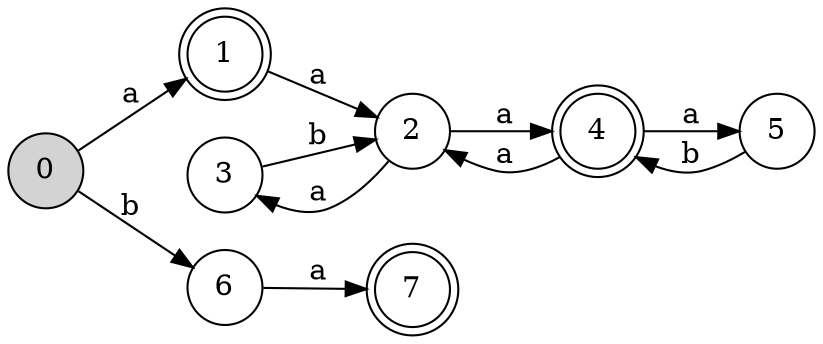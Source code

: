 digraph state_machine {
    rankdir = LR;
    node [shape = circle] 3;
    node [shape = circle] 5;
    node [shape = circle] 6;
    node [shape = circle] 2;
    node [shape = doublecircle] 7;
    node [shape = doublecircle] 1;
    node [shape = doublecircle] 4;
    node [shape = circle,style = filled] 0;
    0 -> 1 [label = "a"];
    1 -> 2 [label = "a"];
    2 -> 3 [label = "a"];
    3 -> 2 [label = "b"];
    2 -> 4 [label = "a"];
    4 -> 5 [label = "a"];
    5 -> 4 [label = "b"];
    4 -> 2 [label = "a"];
    0 -> 6 [label = "b"];
    6 -> 7 [label = "a"];
}

